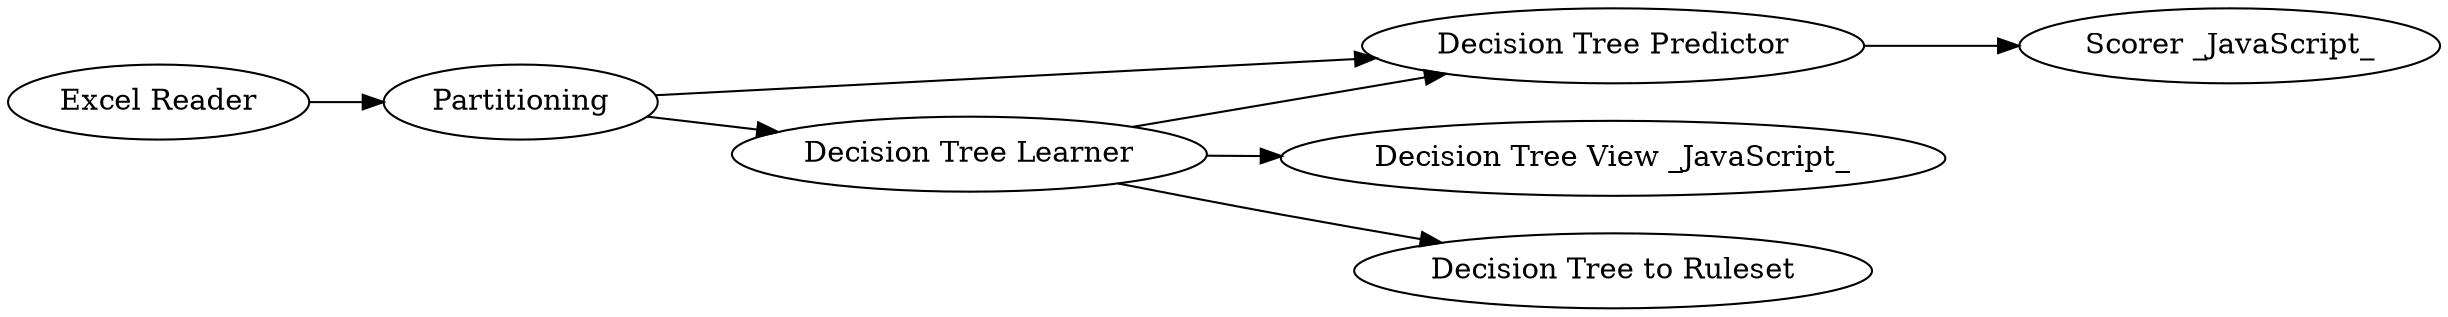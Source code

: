digraph {
	1 [label="Excel Reader"]
	2 [label=Partitioning]
	3 [label="Decision Tree Learner"]
	4 [label="Decision Tree Predictor"]
	5 [label="Decision Tree View _JavaScript_"]
	6 [label="Decision Tree to Ruleset"]
	7 [label="Scorer _JavaScript_"]
	1 -> 2
	2 -> 3
	2 -> 4
	3 -> 6
	3 -> 5
	3 -> 4
	4 -> 7
	rankdir=LR
}
